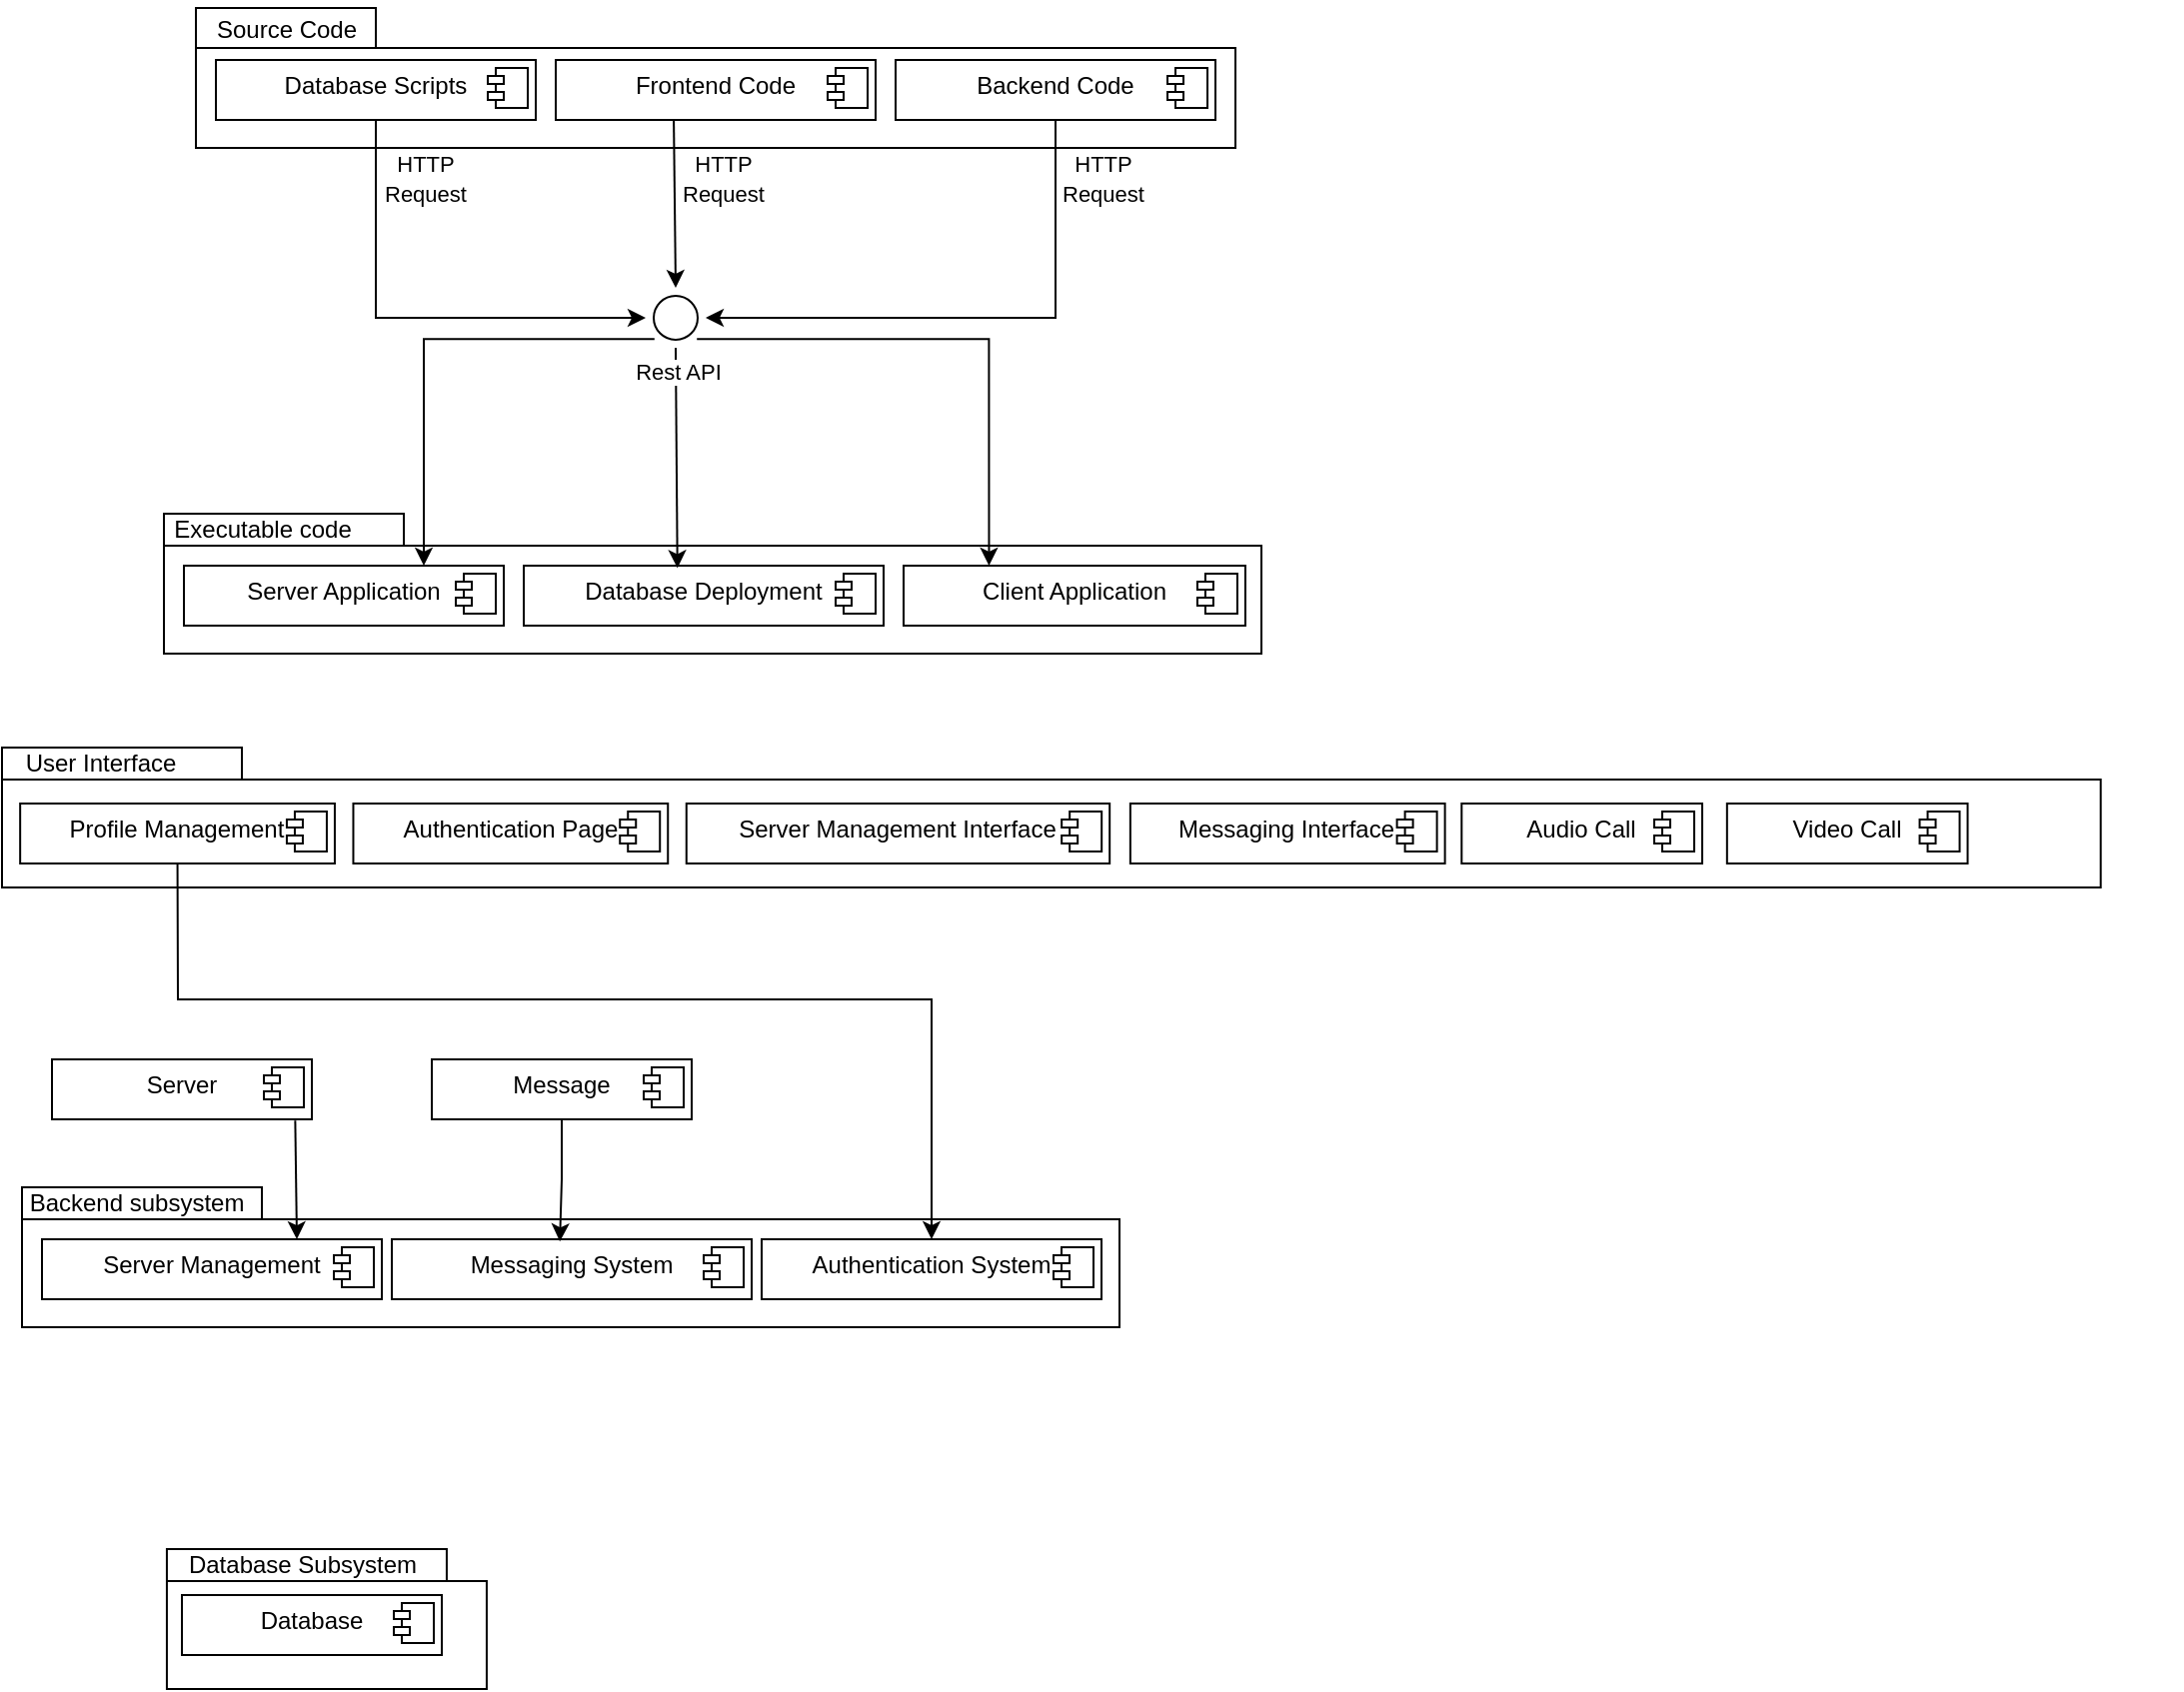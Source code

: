 <mxfile version="24.2.3" type="github">
  <diagram name="Page-1" id="b5b7bab2-c9e2-2cf4-8b2a-24fd1a2a6d21">
    <mxGraphModel dx="1352" dy="261" grid="1" gridSize="10" guides="1" tooltips="1" connect="1" arrows="1" fold="1" page="1" pageScale="1" pageWidth="827" pageHeight="1169" background="none" math="0" shadow="0">
      <root>
        <mxCell id="0" />
        <mxCell id="1" parent="0" />
        <mxCell id="E3f_pJLwGpMYrvsGHU3P-51" value="" style="group" vertex="1" connectable="0" parent="1">
          <mxGeometry x="-136" y="349" width="570" height="74" as="geometry" />
        </mxCell>
        <mxCell id="E3f_pJLwGpMYrvsGHU3P-52" value="" style="group" vertex="1" connectable="0" parent="E3f_pJLwGpMYrvsGHU3P-51">
          <mxGeometry width="570" height="74" as="geometry" />
        </mxCell>
        <mxCell id="E3f_pJLwGpMYrvsGHU3P-53" value="" style="shape=folder;fontStyle=1;spacingTop=10;tabWidth=120;tabHeight=16;tabPosition=left;html=1;whiteSpace=wrap;" vertex="1" parent="E3f_pJLwGpMYrvsGHU3P-52">
          <mxGeometry y="4" width="549" height="70" as="geometry" />
        </mxCell>
        <mxCell id="E3f_pJLwGpMYrvsGHU3P-54" value="Executable code" style="text;html=1;align=center;verticalAlign=middle;resizable=0;points=[];autosize=1;strokeColor=none;fillColor=none;" vertex="1" parent="E3f_pJLwGpMYrvsGHU3P-52">
          <mxGeometry x="-6.41" y="-3" width="110" height="30" as="geometry" />
        </mxCell>
        <mxCell id="E3f_pJLwGpMYrvsGHU3P-55" value="&lt;p style=&quot;margin:0px;margin-top:6px;text-align:center;&quot;&gt;&lt;span style=&quot;background-color: initial;&quot;&gt;Client Application&lt;/span&gt;&lt;br&gt;&lt;/p&gt;" style="align=left;overflow=fill;html=1;dropTarget=0;whiteSpace=wrap;" vertex="1" parent="E3f_pJLwGpMYrvsGHU3P-52">
          <mxGeometry x="370.003" y="30" width="170.947" height="30" as="geometry" />
        </mxCell>
        <mxCell id="E3f_pJLwGpMYrvsGHU3P-56" value="" style="shape=component;jettyWidth=8;jettyHeight=4;" vertex="1" parent="E3f_pJLwGpMYrvsGHU3P-55">
          <mxGeometry x="1" width="20" height="20" relative="1" as="geometry">
            <mxPoint x="-24" y="4" as="offset" />
          </mxGeometry>
        </mxCell>
        <mxCell id="E3f_pJLwGpMYrvsGHU3P-57" value="&lt;p style=&quot;margin:0px;margin-top:6px;text-align:center;&quot;&gt;&lt;span style=&quot;background-color: initial;&quot;&gt;Server Application&lt;/span&gt;&lt;br&gt;&lt;/p&gt;" style="align=left;overflow=fill;html=1;dropTarget=0;whiteSpace=wrap;" vertex="1" parent="E3f_pJLwGpMYrvsGHU3P-51">
          <mxGeometry x="10" y="30" width="160" height="30" as="geometry" />
        </mxCell>
        <mxCell id="E3f_pJLwGpMYrvsGHU3P-58" value="" style="shape=component;jettyWidth=8;jettyHeight=4;" vertex="1" parent="E3f_pJLwGpMYrvsGHU3P-57">
          <mxGeometry x="1" width="20" height="20" relative="1" as="geometry">
            <mxPoint x="-24" y="4" as="offset" />
          </mxGeometry>
        </mxCell>
        <mxCell id="E3f_pJLwGpMYrvsGHU3P-59" value="&lt;p style=&quot;margin:0px;margin-top:6px;text-align:center;&quot;&gt;&lt;span style=&quot;background-color: initial;&quot;&gt;Database Deployment&lt;/span&gt;&lt;br&gt;&lt;/p&gt;" style="align=left;overflow=fill;html=1;dropTarget=0;whiteSpace=wrap;" vertex="1" parent="E3f_pJLwGpMYrvsGHU3P-51">
          <mxGeometry x="180" y="30" width="180" height="30" as="geometry" />
        </mxCell>
        <mxCell id="E3f_pJLwGpMYrvsGHU3P-60" value="" style="shape=component;jettyWidth=8;jettyHeight=4;" vertex="1" parent="E3f_pJLwGpMYrvsGHU3P-59">
          <mxGeometry x="1" width="20" height="20" relative="1" as="geometry">
            <mxPoint x="-24" y="4" as="offset" />
          </mxGeometry>
        </mxCell>
        <mxCell id="E3f_pJLwGpMYrvsGHU3P-64" value="" style="group" vertex="1" connectable="0" parent="1">
          <mxGeometry x="-217" y="466" width="1090" height="74" as="geometry" />
        </mxCell>
        <mxCell id="E3f_pJLwGpMYrvsGHU3P-120" value="" style="group" vertex="1" connectable="0" parent="E3f_pJLwGpMYrvsGHU3P-64">
          <mxGeometry x="-0.659" y="-3" width="1050.501" height="77" as="geometry" />
        </mxCell>
        <mxCell id="E3f_pJLwGpMYrvsGHU3P-65" value="" style="shape=folder;fontStyle=1;spacingTop=10;tabWidth=120;tabHeight=16;tabPosition=left;html=1;whiteSpace=wrap;" vertex="1" parent="E3f_pJLwGpMYrvsGHU3P-120">
          <mxGeometry x="0.659" y="7" width="1049.842" height="70" as="geometry" />
        </mxCell>
        <mxCell id="E3f_pJLwGpMYrvsGHU3P-66" value="User Interface" style="text;html=1;align=center;verticalAlign=middle;resizable=0;points=[];autosize=1;strokeColor=none;fillColor=none;" vertex="1" parent="E3f_pJLwGpMYrvsGHU3P-120">
          <mxGeometry width="100" height="30" as="geometry" />
        </mxCell>
        <mxCell id="E3f_pJLwGpMYrvsGHU3P-103" value="&lt;p style=&quot;margin:0px;margin-top:6px;text-align:center;&quot;&gt;&lt;span style=&quot;background-color: initial;&quot;&gt;Video Call&lt;/span&gt;&lt;br&gt;&lt;/p&gt;" style="align=left;overflow=fill;html=1;dropTarget=0;whiteSpace=wrap;" vertex="1" parent="E3f_pJLwGpMYrvsGHU3P-120">
          <mxGeometry x="863.574" y="35" width="120.354" height="30" as="geometry" />
        </mxCell>
        <mxCell id="E3f_pJLwGpMYrvsGHU3P-104" value="" style="shape=component;jettyWidth=8;jettyHeight=4;" vertex="1" parent="E3f_pJLwGpMYrvsGHU3P-103">
          <mxGeometry x="1" width="20" height="20" relative="1" as="geometry">
            <mxPoint x="-24" y="4" as="offset" />
          </mxGeometry>
        </mxCell>
        <mxCell id="E3f_pJLwGpMYrvsGHU3P-105" value="&lt;p style=&quot;margin:0px;margin-top:6px;text-align:center;&quot;&gt;&lt;span style=&quot;background-color: initial;&quot;&gt;Audio Call&lt;/span&gt;&lt;br&gt;&lt;/p&gt;" style="align=left;overflow=fill;html=1;dropTarget=0;whiteSpace=wrap;" vertex="1" parent="E3f_pJLwGpMYrvsGHU3P-120">
          <mxGeometry x="730.819" y="35" width="120.354" height="30" as="geometry" />
        </mxCell>
        <mxCell id="E3f_pJLwGpMYrvsGHU3P-106" value="" style="shape=component;jettyWidth=8;jettyHeight=4;" vertex="1" parent="E3f_pJLwGpMYrvsGHU3P-105">
          <mxGeometry x="1" width="20" height="20" relative="1" as="geometry">
            <mxPoint x="-24" y="4" as="offset" />
          </mxGeometry>
        </mxCell>
        <mxCell id="E3f_pJLwGpMYrvsGHU3P-107" value="&lt;p style=&quot;margin:0px;margin-top:6px;text-align:center;&quot;&gt;&lt;span style=&quot;background-color: initial;&quot;&gt;Profile Management&lt;/span&gt;&lt;br&gt;&lt;/p&gt;" style="align=left;overflow=fill;html=1;dropTarget=0;whiteSpace=wrap;" vertex="1" parent="E3f_pJLwGpMYrvsGHU3P-120">
          <mxGeometry x="9.744" y="35" width="157.386" height="30" as="geometry" />
        </mxCell>
        <mxCell id="E3f_pJLwGpMYrvsGHU3P-108" value="" style="shape=component;jettyWidth=8;jettyHeight=4;" vertex="1" parent="E3f_pJLwGpMYrvsGHU3P-107">
          <mxGeometry x="1" width="20" height="20" relative="1" as="geometry">
            <mxPoint x="-24" y="4" as="offset" />
          </mxGeometry>
        </mxCell>
        <mxCell id="E3f_pJLwGpMYrvsGHU3P-109" value="&lt;p style=&quot;margin:0px;margin-top:6px;text-align:center;&quot;&gt;&lt;span style=&quot;background-color: initial;&quot;&gt;Authentication Page&lt;/span&gt;&lt;br&gt;&lt;/p&gt;" style="align=left;overflow=fill;html=1;dropTarget=0;whiteSpace=wrap;" vertex="1" parent="E3f_pJLwGpMYrvsGHU3P-120">
          <mxGeometry x="176.388" y="35" width="157.386" height="30" as="geometry" />
        </mxCell>
        <mxCell id="E3f_pJLwGpMYrvsGHU3P-110" value="" style="shape=component;jettyWidth=8;jettyHeight=4;" vertex="1" parent="E3f_pJLwGpMYrvsGHU3P-109">
          <mxGeometry x="1" width="20" height="20" relative="1" as="geometry">
            <mxPoint x="-24" y="4" as="offset" />
          </mxGeometry>
        </mxCell>
        <mxCell id="E3f_pJLwGpMYrvsGHU3P-111" value="&lt;p style=&quot;margin:0px;margin-top:6px;text-align:center;&quot;&gt;&lt;span style=&quot;background-color: initial;&quot;&gt;Server Management Interface&lt;/span&gt;&lt;br&gt;&lt;/p&gt;" style="align=left;overflow=fill;html=1;dropTarget=0;whiteSpace=wrap;" vertex="1" parent="E3f_pJLwGpMYrvsGHU3P-120">
          <mxGeometry x="343.037" y="35" width="211.705" height="30" as="geometry" />
        </mxCell>
        <mxCell id="E3f_pJLwGpMYrvsGHU3P-112" value="" style="shape=component;jettyWidth=8;jettyHeight=4;" vertex="1" parent="E3f_pJLwGpMYrvsGHU3P-111">
          <mxGeometry x="1" width="20" height="20" relative="1" as="geometry">
            <mxPoint x="-24" y="4" as="offset" />
          </mxGeometry>
        </mxCell>
        <mxCell id="E3f_pJLwGpMYrvsGHU3P-113" value="&lt;p style=&quot;margin:0px;margin-top:6px;text-align:center;&quot;&gt;&lt;span style=&quot;background-color: initial;&quot;&gt;Messaging Interface&lt;/span&gt;&lt;br&gt;&lt;/p&gt;" style="align=left;overflow=fill;html=1;dropTarget=0;whiteSpace=wrap;" vertex="1" parent="E3f_pJLwGpMYrvsGHU3P-120">
          <mxGeometry x="565.085" y="35" width="157.386" height="30" as="geometry" />
        </mxCell>
        <mxCell id="E3f_pJLwGpMYrvsGHU3P-114" value="" style="shape=component;jettyWidth=8;jettyHeight=4;" vertex="1" parent="E3f_pJLwGpMYrvsGHU3P-113">
          <mxGeometry x="1" width="20" height="20" relative="1" as="geometry">
            <mxPoint x="-24" y="4" as="offset" />
          </mxGeometry>
        </mxCell>
        <mxCell id="E3f_pJLwGpMYrvsGHU3P-101" value="" style="edgeStyle=orthogonalEdgeStyle;rounded=0;orthogonalLoop=1;jettySize=auto;html=1;" edge="1" parent="1" source="E3f_pJLwGpMYrvsGHU3P-85">
          <mxGeometry relative="1" as="geometry">
            <mxPoint x="1326.346" y="435" as="targetPoint" />
          </mxGeometry>
        </mxCell>
        <mxCell id="E3f_pJLwGpMYrvsGHU3P-116" value="" style="group" vertex="1" connectable="0" parent="1">
          <mxGeometry x="-137.004" y="864" width="162.474" height="77" as="geometry" />
        </mxCell>
        <mxCell id="E3f_pJLwGpMYrvsGHU3P-17" value="" style="shape=folder;fontStyle=1;spacingTop=10;tabWidth=140;tabHeight=16;tabPosition=left;html=1;whiteSpace=wrap;" vertex="1" parent="E3f_pJLwGpMYrvsGHU3P-116">
          <mxGeometry x="2.474" y="7" width="160" height="70" as="geometry" />
        </mxCell>
        <mxCell id="E3f_pJLwGpMYrvsGHU3P-18" value="Database Subsystem" style="text;html=1;align=center;verticalAlign=middle;resizable=0;points=[];autosize=1;strokeColor=none;fillColor=none;" vertex="1" parent="E3f_pJLwGpMYrvsGHU3P-116">
          <mxGeometry width="140" height="30" as="geometry" />
        </mxCell>
        <mxCell id="E3f_pJLwGpMYrvsGHU3P-61" value="&lt;p style=&quot;margin:0px;margin-top:6px;text-align:center;&quot;&gt;&lt;span style=&quot;background-color: initial;&quot;&gt;Database&lt;/span&gt;&lt;br&gt;&lt;/p&gt;" style="align=left;overflow=fill;html=1;dropTarget=0;whiteSpace=wrap;" vertex="1" parent="E3f_pJLwGpMYrvsGHU3P-116">
          <mxGeometry x="10.004" y="30" width="130" height="30" as="geometry" />
        </mxCell>
        <mxCell id="E3f_pJLwGpMYrvsGHU3P-62" value="" style="shape=component;jettyWidth=8;jettyHeight=4;" vertex="1" parent="E3f_pJLwGpMYrvsGHU3P-61">
          <mxGeometry x="1" width="20" height="20" relative="1" as="geometry">
            <mxPoint x="-24" y="4" as="offset" />
          </mxGeometry>
        </mxCell>
        <mxCell id="E3f_pJLwGpMYrvsGHU3P-119" value="" style="group" vertex="1" connectable="0" parent="1">
          <mxGeometry x="-120" y="96" width="520" height="74" as="geometry" />
        </mxCell>
        <mxCell id="E3f_pJLwGpMYrvsGHU3P-15" value="" style="group" vertex="1" connectable="0" parent="E3f_pJLwGpMYrvsGHU3P-119">
          <mxGeometry width="520" height="74" as="geometry" />
        </mxCell>
        <mxCell id="E3f_pJLwGpMYrvsGHU3P-3" value="" style="shape=folder;fontStyle=1;spacingTop=10;tabWidth=90;tabHeight=20;tabPosition=left;html=1;whiteSpace=wrap;" vertex="1" parent="E3f_pJLwGpMYrvsGHU3P-15">
          <mxGeometry y="4" width="520" height="70" as="geometry" />
        </mxCell>
        <mxCell id="E3f_pJLwGpMYrvsGHU3P-14" value="Source Code" style="text;html=1;align=center;verticalAlign=middle;resizable=0;points=[];autosize=1;strokeColor=none;fillColor=none;" vertex="1" parent="E3f_pJLwGpMYrvsGHU3P-15">
          <mxGeometry width="90" height="30" as="geometry" />
        </mxCell>
        <mxCell id="E3f_pJLwGpMYrvsGHU3P-4" value="&lt;p style=&quot;margin:0px;margin-top:6px;text-align:center;&quot;&gt;&lt;span style=&quot;background-color: initial;&quot;&gt;Database Scripts&lt;/span&gt;&lt;br&gt;&lt;/p&gt;" style="align=left;overflow=fill;html=1;dropTarget=0;whiteSpace=wrap;" vertex="1" parent="E3f_pJLwGpMYrvsGHU3P-119">
          <mxGeometry x="10" y="30" width="160" height="30" as="geometry" />
        </mxCell>
        <mxCell id="E3f_pJLwGpMYrvsGHU3P-5" value="" style="shape=component;jettyWidth=8;jettyHeight=4;" vertex="1" parent="E3f_pJLwGpMYrvsGHU3P-4">
          <mxGeometry x="1" width="20" height="20" relative="1" as="geometry">
            <mxPoint x="-24" y="4" as="offset" />
          </mxGeometry>
        </mxCell>
        <mxCell id="E3f_pJLwGpMYrvsGHU3P-10" value="&lt;p style=&quot;margin:0px;margin-top:6px;text-align:center;&quot;&gt;&lt;span style=&quot;background-color: initial;&quot;&gt;Frontend Code&lt;/span&gt;&lt;br&gt;&lt;/p&gt;" style="align=left;overflow=fill;html=1;dropTarget=0;whiteSpace=wrap;" vertex="1" parent="E3f_pJLwGpMYrvsGHU3P-119">
          <mxGeometry x="180" y="30" width="160" height="30" as="geometry" />
        </mxCell>
        <mxCell id="E3f_pJLwGpMYrvsGHU3P-11" value="" style="shape=component;jettyWidth=8;jettyHeight=4;" vertex="1" parent="E3f_pJLwGpMYrvsGHU3P-10">
          <mxGeometry x="1" width="20" height="20" relative="1" as="geometry">
            <mxPoint x="-24" y="4" as="offset" />
          </mxGeometry>
        </mxCell>
        <mxCell id="E3f_pJLwGpMYrvsGHU3P-12" value="&lt;p style=&quot;margin:0px;margin-top:6px;text-align:center;&quot;&gt;&lt;span style=&quot;background-color: initial;&quot;&gt;Backend Code&lt;/span&gt;&lt;br&gt;&lt;/p&gt;" style="align=left;overflow=fill;html=1;dropTarget=0;whiteSpace=wrap;" vertex="1" parent="E3f_pJLwGpMYrvsGHU3P-119">
          <mxGeometry x="350" y="30" width="160" height="30" as="geometry" />
        </mxCell>
        <mxCell id="E3f_pJLwGpMYrvsGHU3P-13" value="" style="shape=component;jettyWidth=8;jettyHeight=4;" vertex="1" parent="E3f_pJLwGpMYrvsGHU3P-12">
          <mxGeometry x="1" width="20" height="20" relative="1" as="geometry">
            <mxPoint x="-24" y="4" as="offset" />
          </mxGeometry>
        </mxCell>
        <mxCell id="E3f_pJLwGpMYrvsGHU3P-126" value="" style="group" vertex="1" connectable="0" parent="1">
          <mxGeometry x="-207" y="626" width="570" height="134" as="geometry" />
        </mxCell>
        <mxCell id="E3f_pJLwGpMYrvsGHU3P-31" value="" style="group" vertex="1" connectable="0" parent="E3f_pJLwGpMYrvsGHU3P-126">
          <mxGeometry y="60" width="570" height="74" as="geometry" />
        </mxCell>
        <mxCell id="E3f_pJLwGpMYrvsGHU3P-32" value="" style="group" vertex="1" connectable="0" parent="E3f_pJLwGpMYrvsGHU3P-31">
          <mxGeometry width="570" height="74" as="geometry" />
        </mxCell>
        <mxCell id="E3f_pJLwGpMYrvsGHU3P-33" value="" style="shape=folder;fontStyle=1;spacingTop=10;tabWidth=120;tabHeight=16;tabPosition=left;html=1;whiteSpace=wrap;" vertex="1" parent="E3f_pJLwGpMYrvsGHU3P-32">
          <mxGeometry y="4" width="549" height="70" as="geometry" />
        </mxCell>
        <mxCell id="E3f_pJLwGpMYrvsGHU3P-34" value="Backend subsystem" style="text;html=1;align=center;verticalAlign=middle;resizable=0;points=[];autosize=1;strokeColor=none;fillColor=none;" vertex="1" parent="E3f_pJLwGpMYrvsGHU3P-32">
          <mxGeometry x="-8.41" y="-3" width="130" height="30" as="geometry" />
        </mxCell>
        <mxCell id="E3f_pJLwGpMYrvsGHU3P-35" value="&lt;p style=&quot;margin:0px;margin-top:6px;text-align:center;&quot;&gt;&lt;span style=&quot;background-color: initial;&quot;&gt;Authentication System&lt;/span&gt;&lt;br&gt;&lt;/p&gt;" style="align=left;overflow=fill;html=1;dropTarget=0;whiteSpace=wrap;" vertex="1" parent="E3f_pJLwGpMYrvsGHU3P-32">
          <mxGeometry x="370" y="30" width="170" height="30" as="geometry" />
        </mxCell>
        <mxCell id="E3f_pJLwGpMYrvsGHU3P-36" value="" style="shape=component;jettyWidth=8;jettyHeight=4;" vertex="1" parent="E3f_pJLwGpMYrvsGHU3P-35">
          <mxGeometry x="1" width="20" height="20" relative="1" as="geometry">
            <mxPoint x="-24" y="4" as="offset" />
          </mxGeometry>
        </mxCell>
        <mxCell id="E3f_pJLwGpMYrvsGHU3P-37" value="&lt;p style=&quot;margin:0px;margin-top:6px;text-align:center;&quot;&gt;&lt;span style=&quot;background-color: initial;&quot;&gt;Server Management&lt;/span&gt;&lt;br&gt;&lt;/p&gt;" style="align=left;overflow=fill;html=1;dropTarget=0;whiteSpace=wrap;" vertex="1" parent="E3f_pJLwGpMYrvsGHU3P-31">
          <mxGeometry x="10" y="30" width="170" height="30" as="geometry" />
        </mxCell>
        <mxCell id="E3f_pJLwGpMYrvsGHU3P-38" value="" style="shape=component;jettyWidth=8;jettyHeight=4;" vertex="1" parent="E3f_pJLwGpMYrvsGHU3P-37">
          <mxGeometry x="1" width="20" height="20" relative="1" as="geometry">
            <mxPoint x="-24" y="4" as="offset" />
          </mxGeometry>
        </mxCell>
        <mxCell id="E3f_pJLwGpMYrvsGHU3P-39" value="&lt;p style=&quot;margin:0px;margin-top:6px;text-align:center;&quot;&gt;&lt;span style=&quot;background-color: initial;&quot;&gt;Messaging System&lt;/span&gt;&lt;br&gt;&lt;/p&gt;" style="align=left;overflow=fill;html=1;dropTarget=0;whiteSpace=wrap;" vertex="1" parent="E3f_pJLwGpMYrvsGHU3P-31">
          <mxGeometry x="185" y="30" width="180" height="30" as="geometry" />
        </mxCell>
        <mxCell id="E3f_pJLwGpMYrvsGHU3P-40" value="" style="shape=component;jettyWidth=8;jettyHeight=4;" vertex="1" parent="E3f_pJLwGpMYrvsGHU3P-39">
          <mxGeometry x="1" width="20" height="20" relative="1" as="geometry">
            <mxPoint x="-24" y="4" as="offset" />
          </mxGeometry>
        </mxCell>
        <mxCell id="E3f_pJLwGpMYrvsGHU3P-45" value="&lt;p style=&quot;margin:0px;margin-top:6px;text-align:center;&quot;&gt;&lt;span style=&quot;background-color: initial;&quot;&gt;Server&lt;/span&gt;&lt;br&gt;&lt;/p&gt;" style="align=left;overflow=fill;html=1;dropTarget=0;whiteSpace=wrap;" vertex="1" parent="E3f_pJLwGpMYrvsGHU3P-126">
          <mxGeometry x="15" width="130" height="30" as="geometry" />
        </mxCell>
        <mxCell id="E3f_pJLwGpMYrvsGHU3P-46" value="" style="shape=component;jettyWidth=8;jettyHeight=4;" vertex="1" parent="E3f_pJLwGpMYrvsGHU3P-45">
          <mxGeometry x="1" width="20" height="20" relative="1" as="geometry">
            <mxPoint x="-24" y="4" as="offset" />
          </mxGeometry>
        </mxCell>
        <mxCell id="E3f_pJLwGpMYrvsGHU3P-47" value="&lt;p style=&quot;margin:0px;margin-top:6px;text-align:center;&quot;&gt;&lt;span style=&quot;background-color: initial;&quot;&gt;Message&lt;/span&gt;&lt;br&gt;&lt;/p&gt;" style="align=left;overflow=fill;html=1;dropTarget=0;whiteSpace=wrap;" vertex="1" parent="E3f_pJLwGpMYrvsGHU3P-126">
          <mxGeometry x="205" width="130" height="30" as="geometry" />
        </mxCell>
        <mxCell id="E3f_pJLwGpMYrvsGHU3P-48" value="" style="shape=component;jettyWidth=8;jettyHeight=4;" vertex="1" parent="E3f_pJLwGpMYrvsGHU3P-47">
          <mxGeometry x="1" width="20" height="20" relative="1" as="geometry">
            <mxPoint x="-24" y="4" as="offset" />
          </mxGeometry>
        </mxCell>
        <mxCell id="E3f_pJLwGpMYrvsGHU3P-124" style="edgeStyle=orthogonalEdgeStyle;rounded=0;orthogonalLoop=1;jettySize=auto;html=1;exitX=0.5;exitY=1;exitDx=0;exitDy=0;entryX=0.467;entryY=0.037;entryDx=0;entryDy=0;entryPerimeter=0;" edge="1" parent="E3f_pJLwGpMYrvsGHU3P-126" source="E3f_pJLwGpMYrvsGHU3P-47" target="E3f_pJLwGpMYrvsGHU3P-39">
          <mxGeometry relative="1" as="geometry" />
        </mxCell>
        <mxCell id="E3f_pJLwGpMYrvsGHU3P-125" value="" style="endArrow=classic;html=1;rounded=0;exitX=0.936;exitY=1.022;exitDx=0;exitDy=0;exitPerimeter=0;entryX=0.75;entryY=0;entryDx=0;entryDy=0;" edge="1" parent="E3f_pJLwGpMYrvsGHU3P-126" source="E3f_pJLwGpMYrvsGHU3P-45" target="E3f_pJLwGpMYrvsGHU3P-37">
          <mxGeometry width="50" height="50" relative="1" as="geometry">
            <mxPoint x="190" y="79" as="sourcePoint" />
            <mxPoint x="240" y="29" as="targetPoint" />
          </mxGeometry>
        </mxCell>
        <mxCell id="E3f_pJLwGpMYrvsGHU3P-128" value="" style="endArrow=classic;html=1;rounded=0;exitX=0.5;exitY=1;exitDx=0;exitDy=0;entryX=0.5;entryY=0;entryDx=0;entryDy=0;" edge="1" parent="1" source="E3f_pJLwGpMYrvsGHU3P-107" target="E3f_pJLwGpMYrvsGHU3P-35">
          <mxGeometry width="50" height="50" relative="1" as="geometry">
            <mxPoint x="83" y="726" as="sourcePoint" />
            <mxPoint x="133" y="676" as="targetPoint" />
            <Array as="points">
              <mxPoint x="-129" y="596" />
              <mxPoint x="73" y="596" />
              <mxPoint x="248" y="596" />
            </Array>
          </mxGeometry>
        </mxCell>
        <mxCell id="E3f_pJLwGpMYrvsGHU3P-134" style="edgeStyle=orthogonalEdgeStyle;rounded=0;orthogonalLoop=1;jettySize=auto;html=1;exitX=0;exitY=1;exitDx=0;exitDy=0;entryX=0.75;entryY=0;entryDx=0;entryDy=0;" edge="1" parent="1" source="E3f_pJLwGpMYrvsGHU3P-131" target="E3f_pJLwGpMYrvsGHU3P-57">
          <mxGeometry relative="1" as="geometry" />
        </mxCell>
        <mxCell id="E3f_pJLwGpMYrvsGHU3P-136" style="edgeStyle=orthogonalEdgeStyle;rounded=0;orthogonalLoop=1;jettySize=auto;html=1;exitX=1;exitY=1;exitDx=0;exitDy=0;entryX=0.25;entryY=0;entryDx=0;entryDy=0;" edge="1" parent="1" source="E3f_pJLwGpMYrvsGHU3P-131" target="E3f_pJLwGpMYrvsGHU3P-55">
          <mxGeometry relative="1" as="geometry" />
        </mxCell>
        <mxCell id="E3f_pJLwGpMYrvsGHU3P-131" value="" style="ellipse;html=1;shape=startState;fillColor=none;strokeColor=#000000;" vertex="1" parent="1">
          <mxGeometry x="105" y="240" width="30" height="30" as="geometry" />
        </mxCell>
        <mxCell id="E3f_pJLwGpMYrvsGHU3P-138" style="edgeStyle=orthogonalEdgeStyle;rounded=0;orthogonalLoop=1;jettySize=auto;html=1;exitX=0.5;exitY=1;exitDx=0;exitDy=0;entryX=0;entryY=0.5;entryDx=0;entryDy=0;" edge="1" parent="1" source="E3f_pJLwGpMYrvsGHU3P-4" target="E3f_pJLwGpMYrvsGHU3P-131">
          <mxGeometry relative="1" as="geometry" />
        </mxCell>
        <mxCell id="E3f_pJLwGpMYrvsGHU3P-145" value="" style="endArrow=classic;html=1;rounded=0;exitX=0.369;exitY=0.998;exitDx=0;exitDy=0;exitPerimeter=0;entryX=0.5;entryY=0;entryDx=0;entryDy=0;" edge="1" parent="1" source="E3f_pJLwGpMYrvsGHU3P-10" target="E3f_pJLwGpMYrvsGHU3P-131">
          <mxGeometry width="50" height="50" relative="1" as="geometry">
            <mxPoint x="160" y="240" as="sourcePoint" />
            <mxPoint x="210" y="190" as="targetPoint" />
          </mxGeometry>
        </mxCell>
        <mxCell id="E3f_pJLwGpMYrvsGHU3P-146" style="edgeStyle=orthogonalEdgeStyle;rounded=0;orthogonalLoop=1;jettySize=auto;html=1;exitX=0.5;exitY=1;exitDx=0;exitDy=0;entryX=1;entryY=0.5;entryDx=0;entryDy=0;" edge="1" parent="1" source="E3f_pJLwGpMYrvsGHU3P-12" target="E3f_pJLwGpMYrvsGHU3P-131">
          <mxGeometry relative="1" as="geometry" />
        </mxCell>
        <mxCell id="E3f_pJLwGpMYrvsGHU3P-147" value="&lt;font style=&quot;font-size: 11px;&quot;&gt;HTTP Request&lt;/font&gt;" style="text;html=1;align=center;verticalAlign=middle;whiteSpace=wrap;rounded=0;" vertex="1" parent="1">
          <mxGeometry x="-34.53" y="170" width="60" height="30" as="geometry" />
        </mxCell>
        <mxCell id="E3f_pJLwGpMYrvsGHU3P-148" value="&lt;font style=&quot;font-size: 11px;&quot;&gt;HTTP Request&lt;/font&gt;" style="text;html=1;align=center;verticalAlign=middle;whiteSpace=wrap;rounded=0;" vertex="1" parent="1">
          <mxGeometry x="114" y="170" width="60" height="30" as="geometry" />
        </mxCell>
        <mxCell id="E3f_pJLwGpMYrvsGHU3P-149" value="&lt;font style=&quot;font-size: 11px;&quot;&gt;HTTP Request&lt;/font&gt;" style="text;html=1;align=center;verticalAlign=middle;whiteSpace=wrap;rounded=0;" vertex="1" parent="1">
          <mxGeometry x="304" y="170" width="60" height="30" as="geometry" />
        </mxCell>
        <mxCell id="E3f_pJLwGpMYrvsGHU3P-152" value="" style="endArrow=classic;html=1;rounded=0;exitX=0.5;exitY=1;exitDx=0;exitDy=0;entryX=0.427;entryY=0.04;entryDx=0;entryDy=0;entryPerimeter=0;" edge="1" parent="1" source="E3f_pJLwGpMYrvsGHU3P-131" target="E3f_pJLwGpMYrvsGHU3P-59">
          <mxGeometry relative="1" as="geometry">
            <mxPoint x="25.38" y="300" as="sourcePoint" />
            <mxPoint x="125.38" y="300" as="targetPoint" />
          </mxGeometry>
        </mxCell>
        <mxCell id="E3f_pJLwGpMYrvsGHU3P-153" value="Rest API" style="edgeLabel;resizable=0;html=1;;align=center;verticalAlign=middle;" connectable="0" vertex="1" parent="E3f_pJLwGpMYrvsGHU3P-152">
          <mxGeometry relative="1" as="geometry">
            <mxPoint y="-43" as="offset" />
          </mxGeometry>
        </mxCell>
      </root>
    </mxGraphModel>
  </diagram>
</mxfile>
